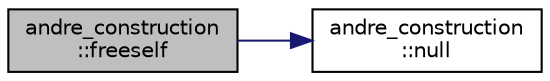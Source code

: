 digraph "andre_construction::freeself"
{
  edge [fontname="Helvetica",fontsize="10",labelfontname="Helvetica",labelfontsize="10"];
  node [fontname="Helvetica",fontsize="10",shape=record];
  rankdir="LR";
  Node7 [label="andre_construction\l::freeself",height=0.2,width=0.4,color="black", fillcolor="grey75", style="filled", fontcolor="black"];
  Node7 -> Node8 [color="midnightblue",fontsize="10",style="solid",fontname="Helvetica"];
  Node8 [label="andre_construction\l::null",height=0.2,width=0.4,color="black", fillcolor="white", style="filled",URL="$d2/d32/classandre__construction.html#a34ed31ea42d620add994069c7ecfa4d3"];
}
